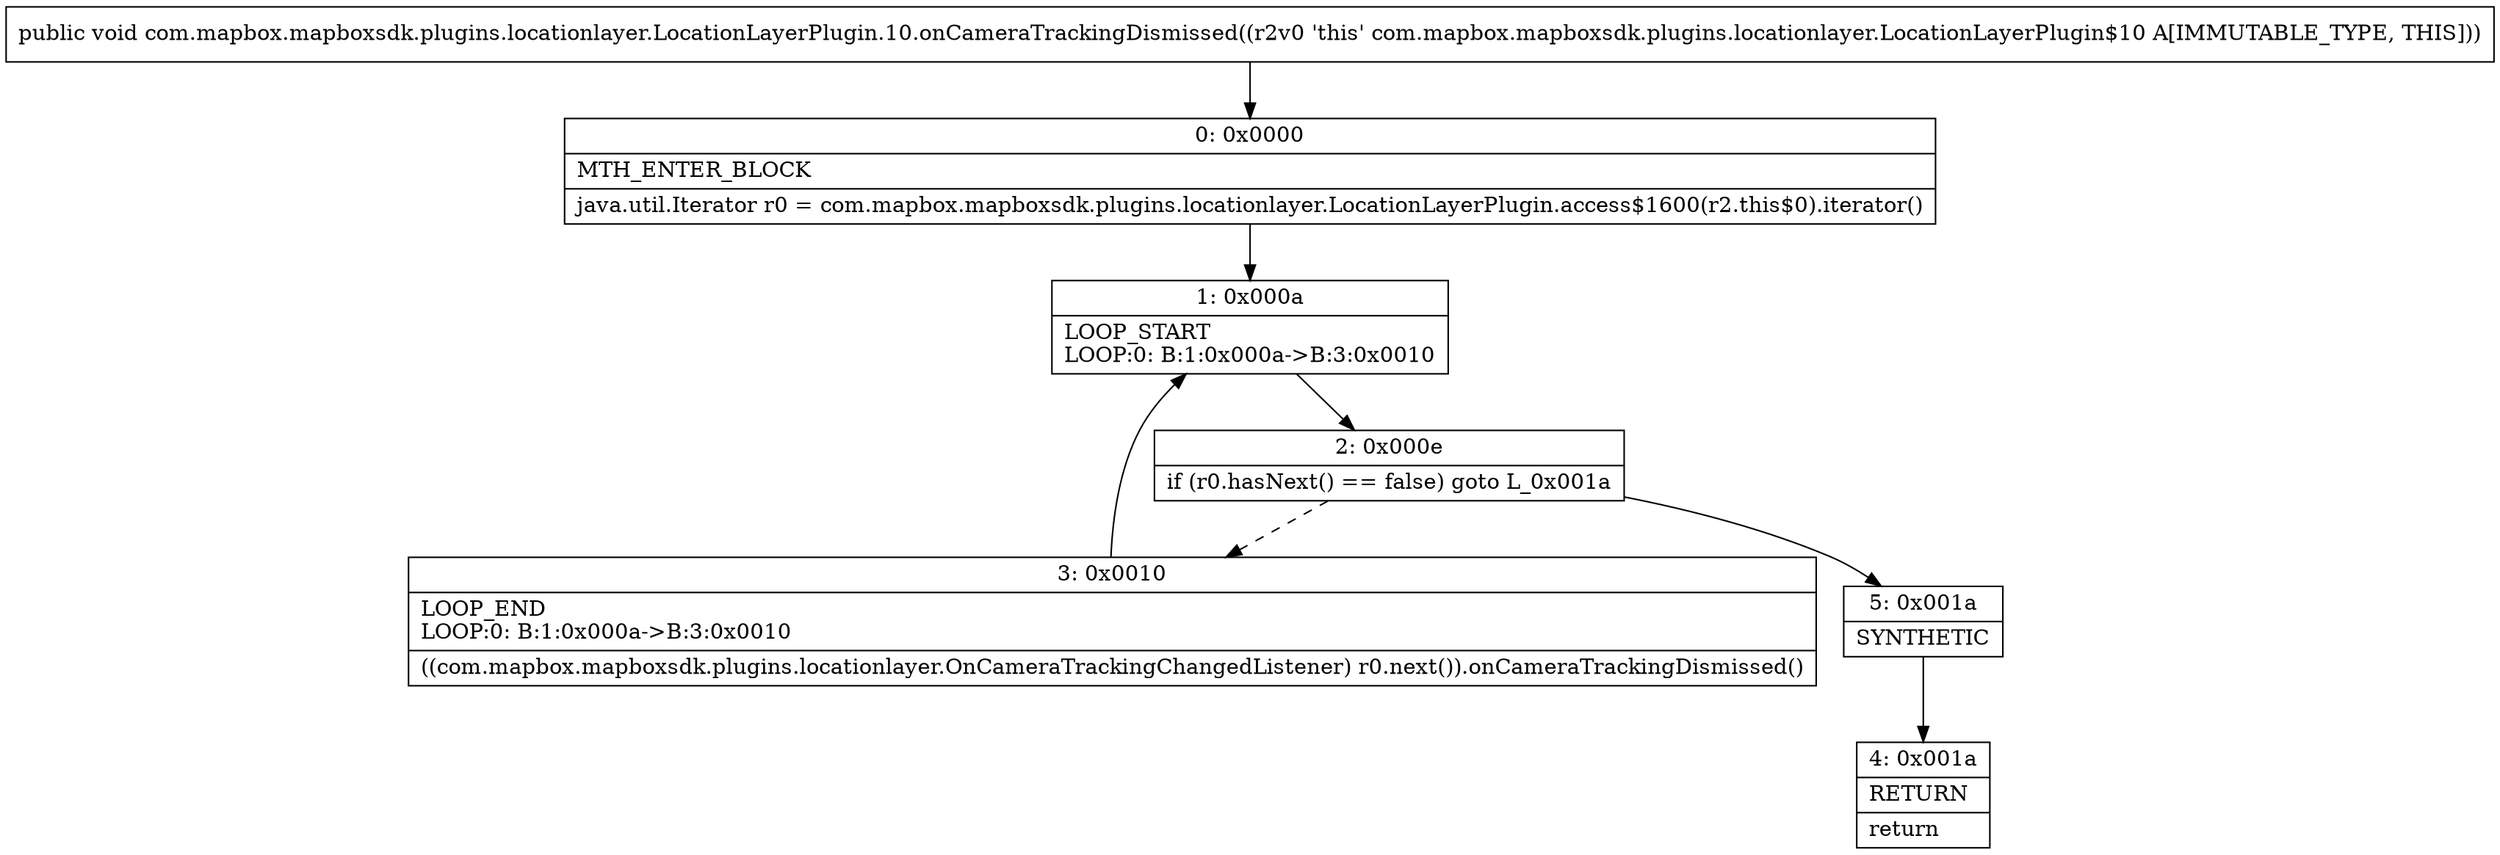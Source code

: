 digraph "CFG forcom.mapbox.mapboxsdk.plugins.locationlayer.LocationLayerPlugin.10.onCameraTrackingDismissed()V" {
Node_0 [shape=record,label="{0\:\ 0x0000|MTH_ENTER_BLOCK\l|java.util.Iterator r0 = com.mapbox.mapboxsdk.plugins.locationlayer.LocationLayerPlugin.access$1600(r2.this$0).iterator()\l}"];
Node_1 [shape=record,label="{1\:\ 0x000a|LOOP_START\lLOOP:0: B:1:0x000a\-\>B:3:0x0010\l}"];
Node_2 [shape=record,label="{2\:\ 0x000e|if (r0.hasNext() == false) goto L_0x001a\l}"];
Node_3 [shape=record,label="{3\:\ 0x0010|LOOP_END\lLOOP:0: B:1:0x000a\-\>B:3:0x0010\l|((com.mapbox.mapboxsdk.plugins.locationlayer.OnCameraTrackingChangedListener) r0.next()).onCameraTrackingDismissed()\l}"];
Node_4 [shape=record,label="{4\:\ 0x001a|RETURN\l|return\l}"];
Node_5 [shape=record,label="{5\:\ 0x001a|SYNTHETIC\l}"];
MethodNode[shape=record,label="{public void com.mapbox.mapboxsdk.plugins.locationlayer.LocationLayerPlugin.10.onCameraTrackingDismissed((r2v0 'this' com.mapbox.mapboxsdk.plugins.locationlayer.LocationLayerPlugin$10 A[IMMUTABLE_TYPE, THIS])) }"];
MethodNode -> Node_0;
Node_0 -> Node_1;
Node_1 -> Node_2;
Node_2 -> Node_3[style=dashed];
Node_2 -> Node_5;
Node_3 -> Node_1;
Node_5 -> Node_4;
}

